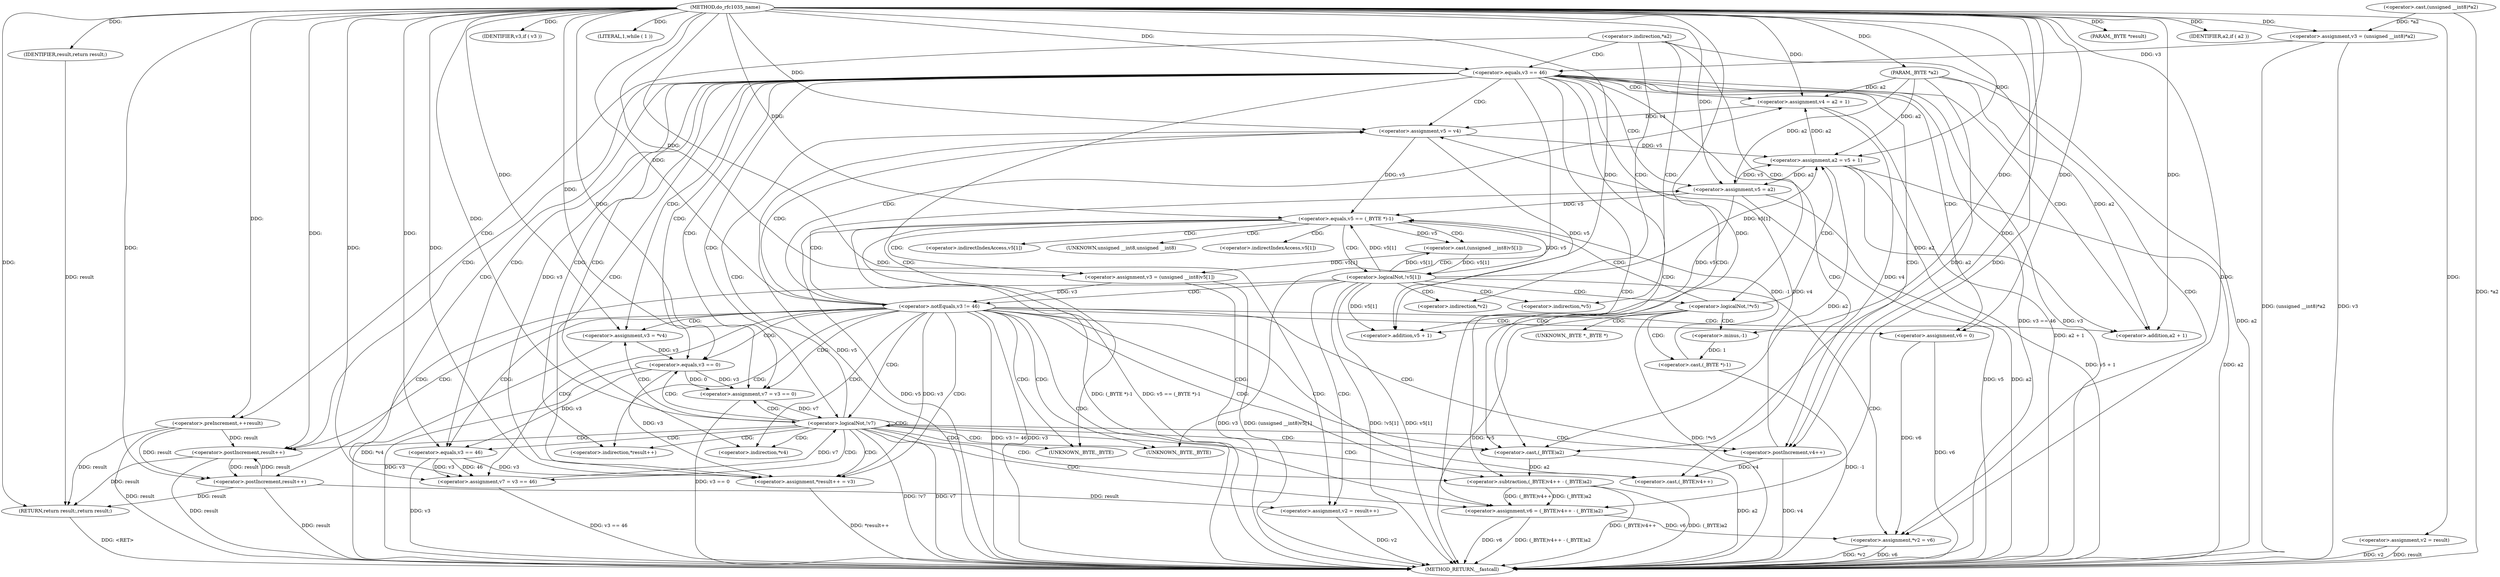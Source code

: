 digraph do_rfc1035_name {  
"1000107" [label = "(METHOD,do_rfc1035_name)" ]
"1000240" [label = "(METHOD_RETURN,__fastcall)" ]
"1000108" [label = "(PARAM,_BYTE *result)" ]
"1000109" [label = "(PARAM,_BYTE *a2)" ]
"1000117" [label = "(<operator>.assignment,v2 = result)" ]
"1000121" [label = "(IDENTIFIER,a2,if ( a2 ))" ]
"1000123" [label = "(<operator>.assignment,v3 = (unsigned __int8)*a2)" ]
"1000125" [label = "(<operator>.cast,(unsigned __int8)*a2)" ]
"1000133" [label = "(<operator>.preIncrement,++result)" ]
"1000136" [label = "(<operator>.equals,v3 == 46)" ]
"1000141" [label = "(<operator>.assignment,v4 = a2 + 1)" ]
"1000143" [label = "(<operator>.addition,a2 + 1)" ]
"1000148" [label = "(<operator>.assignment,*result++ = v3)" ]
"1000150" [label = "(<operator>.postIncrement,result++)" ]
"1000153" [label = "(<operator>.assignment,v5 = v4)" ]
"1000156" [label = "(<operator>.assignment,v3 = *v4)" ]
"1000160" [label = "(<operator>.assignment,v6 = (_BYTE)v4++ - (_BYTE)a2)" ]
"1000162" [label = "(<operator>.subtraction,(_BYTE)v4++ - (_BYTE)a2)" ]
"1000163" [label = "(<operator>.cast,(_BYTE)v4++)" ]
"1000165" [label = "(<operator>.postIncrement,v4++)" ]
"1000167" [label = "(<operator>.cast,(_BYTE)a2)" ]
"1000170" [label = "(<operator>.assignment,v7 = v3 == 0)" ]
"1000172" [label = "(<operator>.equals,v3 == 0)" ]
"1000176" [label = "(IDENTIFIER,v3,if ( v3 ))" ]
"1000177" [label = "(<operator>.assignment,v7 = v3 == 46)" ]
"1000179" [label = "(<operator>.equals,v3 == 46)" ]
"1000182" [label = "(<operator>.logicalNot,!v7)" ]
"1000185" [label = "(LITERAL,1,while ( 1 ))" ]
"1000187" [label = "(<operator>.assignment,*v2 = v6)" ]
"1000192" [label = "(<operator>.logicalNot,!*v5)" ]
"1000196" [label = "(<operator>.assignment,a2 = v5 + 1)" ]
"1000198" [label = "(<operator>.addition,v5 + 1)" ]
"1000202" [label = "(<operator>.equals,v5 == (_BYTE *)-1)" ]
"1000204" [label = "(<operator>.cast,(_BYTE *)-1)" ]
"1000206" [label = "(<operator>.minus,-1)" ]
"1000209" [label = "(<operator>.assignment,v3 = (unsigned __int8)v5[1])" ]
"1000211" [label = "(<operator>.cast,(unsigned __int8)v5[1])" ]
"1000217" [label = "(<operator>.logicalNot,!v5[1])" ]
"1000222" [label = "(<operator>.assignment,v2 = result++)" ]
"1000224" [label = "(<operator>.postIncrement,result++)" ]
"1000227" [label = "(<operator>.notEquals,v3 != 46)" ]
"1000232" [label = "(<operator>.assignment,v5 = a2)" ]
"1000235" [label = "(<operator>.assignment,v6 = 0)" ]
"1000238" [label = "(RETURN,return result;,return result;)" ]
"1000239" [label = "(IDENTIFIER,result,return result;)" ]
"1000130" [label = "(<operator>.indirection,*a2)" ]
"1000149" [label = "(<operator>.indirection,*result++)" ]
"1000158" [label = "(<operator>.indirection,*v4)" ]
"1000164" [label = "(UNKNOWN,_BYTE,_BYTE)" ]
"1000168" [label = "(UNKNOWN,_BYTE,_BYTE)" ]
"1000188" [label = "(<operator>.indirection,*v2)" ]
"1000193" [label = "(<operator>.indirection,*v5)" ]
"1000205" [label = "(UNKNOWN,_BYTE *,_BYTE *)" ]
"1000212" [label = "(UNKNOWN,unsigned __int8,unsigned __int8)" ]
"1000213" [label = "(<operator>.indirectIndexAccess,v5[1])" ]
"1000218" [label = "(<operator>.indirectIndexAccess,v5[1])" ]
  "1000238" -> "1000240"  [ label = "DDG: <RET>"] 
  "1000162" -> "1000240"  [ label = "DDG: (_BYTE)a2"] 
  "1000117" -> "1000240"  [ label = "DDG: v2"] 
  "1000232" -> "1000240"  [ label = "DDG: a2"] 
  "1000117" -> "1000240"  [ label = "DDG: result"] 
  "1000192" -> "1000240"  [ label = "DDG: *v5"] 
  "1000196" -> "1000240"  [ label = "DDG: v5 + 1"] 
  "1000136" -> "1000240"  [ label = "DDG: v3 == 46"] 
  "1000160" -> "1000240"  [ label = "DDG: v6"] 
  "1000217" -> "1000240"  [ label = "DDG: v5[1]"] 
  "1000141" -> "1000240"  [ label = "DDG: a2 + 1"] 
  "1000202" -> "1000240"  [ label = "DDG: v5"] 
  "1000125" -> "1000240"  [ label = "DDG: *a2"] 
  "1000162" -> "1000240"  [ label = "DDG: (_BYTE)v4++"] 
  "1000109" -> "1000240"  [ label = "DDG: a2"] 
  "1000222" -> "1000240"  [ label = "DDG: v2"] 
  "1000165" -> "1000240"  [ label = "DDG: v4"] 
  "1000123" -> "1000240"  [ label = "DDG: v3"] 
  "1000232" -> "1000240"  [ label = "DDG: v5"] 
  "1000217" -> "1000240"  [ label = "DDG: !v5[1]"] 
  "1000209" -> "1000240"  [ label = "DDG: (unsigned __int8)v5[1]"] 
  "1000136" -> "1000240"  [ label = "DDG: v3"] 
  "1000133" -> "1000240"  [ label = "DDG: result"] 
  "1000182" -> "1000240"  [ label = "DDG: v7"] 
  "1000227" -> "1000240"  [ label = "DDG: v3 != 46"] 
  "1000148" -> "1000240"  [ label = "DDG: *result++"] 
  "1000179" -> "1000240"  [ label = "DDG: v3"] 
  "1000182" -> "1000240"  [ label = "DDG: !v7"] 
  "1000202" -> "1000240"  [ label = "DDG: (_BYTE *)-1"] 
  "1000235" -> "1000240"  [ label = "DDG: v6"] 
  "1000156" -> "1000240"  [ label = "DDG: *v4"] 
  "1000187" -> "1000240"  [ label = "DDG: v6"] 
  "1000224" -> "1000240"  [ label = "DDG: result"] 
  "1000187" -> "1000240"  [ label = "DDG: *v2"] 
  "1000123" -> "1000240"  [ label = "DDG: (unsigned __int8)*a2"] 
  "1000192" -> "1000240"  [ label = "DDG: !*v5"] 
  "1000204" -> "1000240"  [ label = "DDG: -1"] 
  "1000227" -> "1000240"  [ label = "DDG: v3"] 
  "1000177" -> "1000240"  [ label = "DDG: v3 == 46"] 
  "1000167" -> "1000240"  [ label = "DDG: a2"] 
  "1000172" -> "1000240"  [ label = "DDG: v3"] 
  "1000209" -> "1000240"  [ label = "DDG: v3"] 
  "1000170" -> "1000240"  [ label = "DDG: v3 == 0"] 
  "1000202" -> "1000240"  [ label = "DDG: v5 == (_BYTE *)-1"] 
  "1000196" -> "1000240"  [ label = "DDG: a2"] 
  "1000153" -> "1000240"  [ label = "DDG: v5"] 
  "1000160" -> "1000240"  [ label = "DDG: (_BYTE)v4++ - (_BYTE)a2"] 
  "1000150" -> "1000240"  [ label = "DDG: result"] 
  "1000107" -> "1000108"  [ label = "DDG: "] 
  "1000107" -> "1000109"  [ label = "DDG: "] 
  "1000107" -> "1000117"  [ label = "DDG: "] 
  "1000107" -> "1000121"  [ label = "DDG: "] 
  "1000125" -> "1000123"  [ label = "DDG: *a2"] 
  "1000107" -> "1000123"  [ label = "DDG: "] 
  "1000107" -> "1000133"  [ label = "DDG: "] 
  "1000123" -> "1000136"  [ label = "DDG: v3"] 
  "1000107" -> "1000136"  [ label = "DDG: "] 
  "1000196" -> "1000141"  [ label = "DDG: a2"] 
  "1000109" -> "1000141"  [ label = "DDG: a2"] 
  "1000107" -> "1000141"  [ label = "DDG: "] 
  "1000196" -> "1000143"  [ label = "DDG: a2"] 
  "1000109" -> "1000143"  [ label = "DDG: a2"] 
  "1000107" -> "1000143"  [ label = "DDG: "] 
  "1000136" -> "1000148"  [ label = "DDG: v3"] 
  "1000179" -> "1000148"  [ label = "DDG: v3"] 
  "1000227" -> "1000148"  [ label = "DDG: v3"] 
  "1000172" -> "1000148"  [ label = "DDG: v3"] 
  "1000107" -> "1000148"  [ label = "DDG: "] 
  "1000133" -> "1000150"  [ label = "DDG: result"] 
  "1000224" -> "1000150"  [ label = "DDG: result"] 
  "1000107" -> "1000150"  [ label = "DDG: "] 
  "1000165" -> "1000153"  [ label = "DDG: v4"] 
  "1000141" -> "1000153"  [ label = "DDG: v4"] 
  "1000107" -> "1000153"  [ label = "DDG: "] 
  "1000107" -> "1000156"  [ label = "DDG: "] 
  "1000162" -> "1000160"  [ label = "DDG: (_BYTE)v4++"] 
  "1000162" -> "1000160"  [ label = "DDG: (_BYTE)a2"] 
  "1000107" -> "1000160"  [ label = "DDG: "] 
  "1000165" -> "1000163"  [ label = "DDG: v4"] 
  "1000107" -> "1000165"  [ label = "DDG: "] 
  "1000141" -> "1000165"  [ label = "DDG: v4"] 
  "1000167" -> "1000162"  [ label = "DDG: a2"] 
  "1000109" -> "1000167"  [ label = "DDG: a2"] 
  "1000107" -> "1000167"  [ label = "DDG: "] 
  "1000196" -> "1000167"  [ label = "DDG: a2"] 
  "1000172" -> "1000170"  [ label = "DDG: v3"] 
  "1000172" -> "1000170"  [ label = "DDG: 0"] 
  "1000107" -> "1000170"  [ label = "DDG: "] 
  "1000156" -> "1000172"  [ label = "DDG: v3"] 
  "1000107" -> "1000172"  [ label = "DDG: "] 
  "1000107" -> "1000176"  [ label = "DDG: "] 
  "1000179" -> "1000177"  [ label = "DDG: v3"] 
  "1000179" -> "1000177"  [ label = "DDG: 46"] 
  "1000107" -> "1000177"  [ label = "DDG: "] 
  "1000172" -> "1000179"  [ label = "DDG: v3"] 
  "1000107" -> "1000179"  [ label = "DDG: "] 
  "1000177" -> "1000182"  [ label = "DDG: v7"] 
  "1000170" -> "1000182"  [ label = "DDG: v7"] 
  "1000107" -> "1000182"  [ label = "DDG: "] 
  "1000107" -> "1000185"  [ label = "DDG: "] 
  "1000160" -> "1000187"  [ label = "DDG: v6"] 
  "1000235" -> "1000187"  [ label = "DDG: v6"] 
  "1000107" -> "1000187"  [ label = "DDG: "] 
  "1000217" -> "1000196"  [ label = "DDG: v5[1]"] 
  "1000232" -> "1000196"  [ label = "DDG: v5"] 
  "1000153" -> "1000196"  [ label = "DDG: v5"] 
  "1000107" -> "1000196"  [ label = "DDG: "] 
  "1000109" -> "1000196"  [ label = "DDG: a2"] 
  "1000217" -> "1000198"  [ label = "DDG: v5[1]"] 
  "1000232" -> "1000198"  [ label = "DDG: v5"] 
  "1000153" -> "1000198"  [ label = "DDG: v5"] 
  "1000107" -> "1000198"  [ label = "DDG: "] 
  "1000217" -> "1000202"  [ label = "DDG: v5[1]"] 
  "1000107" -> "1000202"  [ label = "DDG: "] 
  "1000232" -> "1000202"  [ label = "DDG: v5"] 
  "1000153" -> "1000202"  [ label = "DDG: v5"] 
  "1000204" -> "1000202"  [ label = "DDG: -1"] 
  "1000206" -> "1000204"  [ label = "DDG: 1"] 
  "1000107" -> "1000206"  [ label = "DDG: "] 
  "1000211" -> "1000209"  [ label = "DDG: v5[1]"] 
  "1000107" -> "1000209"  [ label = "DDG: "] 
  "1000217" -> "1000211"  [ label = "DDG: v5[1]"] 
  "1000202" -> "1000211"  [ label = "DDG: v5"] 
  "1000202" -> "1000217"  [ label = "DDG: v5"] 
  "1000211" -> "1000217"  [ label = "DDG: v5[1]"] 
  "1000107" -> "1000222"  [ label = "DDG: "] 
  "1000224" -> "1000222"  [ label = "DDG: result"] 
  "1000133" -> "1000224"  [ label = "DDG: result"] 
  "1000150" -> "1000224"  [ label = "DDG: result"] 
  "1000107" -> "1000224"  [ label = "DDG: "] 
  "1000209" -> "1000227"  [ label = "DDG: v3"] 
  "1000107" -> "1000227"  [ label = "DDG: "] 
  "1000196" -> "1000232"  [ label = "DDG: a2"] 
  "1000109" -> "1000232"  [ label = "DDG: a2"] 
  "1000107" -> "1000232"  [ label = "DDG: "] 
  "1000107" -> "1000235"  [ label = "DDG: "] 
  "1000239" -> "1000238"  [ label = "DDG: result"] 
  "1000133" -> "1000238"  [ label = "DDG: result"] 
  "1000224" -> "1000238"  [ label = "DDG: result"] 
  "1000150" -> "1000238"  [ label = "DDG: result"] 
  "1000107" -> "1000238"  [ label = "DDG: "] 
  "1000107" -> "1000239"  [ label = "DDG: "] 
  "1000130" -> "1000136"  [ label = "CDG: "] 
  "1000130" -> "1000133"  [ label = "CDG: "] 
  "1000130" -> "1000192"  [ label = "CDG: "] 
  "1000130" -> "1000188"  [ label = "CDG: "] 
  "1000130" -> "1000187"  [ label = "CDG: "] 
  "1000130" -> "1000193"  [ label = "CDG: "] 
  "1000136" -> "1000172"  [ label = "CDG: "] 
  "1000136" -> "1000170"  [ label = "CDG: "] 
  "1000136" -> "1000168"  [ label = "CDG: "] 
  "1000136" -> "1000167"  [ label = "CDG: "] 
  "1000136" -> "1000165"  [ label = "CDG: "] 
  "1000136" -> "1000164"  [ label = "CDG: "] 
  "1000136" -> "1000163"  [ label = "CDG: "] 
  "1000136" -> "1000162"  [ label = "CDG: "] 
  "1000136" -> "1000182"  [ label = "CDG: "] 
  "1000136" -> "1000235"  [ label = "CDG: "] 
  "1000136" -> "1000232"  [ label = "CDG: "] 
  "1000136" -> "1000143"  [ label = "CDG: "] 
  "1000136" -> "1000141"  [ label = "CDG: "] 
  "1000136" -> "1000160"  [ label = "CDG: "] 
  "1000136" -> "1000158"  [ label = "CDG: "] 
  "1000136" -> "1000156"  [ label = "CDG: "] 
  "1000136" -> "1000153"  [ label = "CDG: "] 
  "1000136" -> "1000150"  [ label = "CDG: "] 
  "1000136" -> "1000149"  [ label = "CDG: "] 
  "1000136" -> "1000148"  [ label = "CDG: "] 
  "1000136" -> "1000179"  [ label = "CDG: "] 
  "1000136" -> "1000177"  [ label = "CDG: "] 
  "1000182" -> "1000172"  [ label = "CDG: "] 
  "1000182" -> "1000170"  [ label = "CDG: "] 
  "1000182" -> "1000168"  [ label = "CDG: "] 
  "1000182" -> "1000167"  [ label = "CDG: "] 
  "1000182" -> "1000165"  [ label = "CDG: "] 
  "1000182" -> "1000164"  [ label = "CDG: "] 
  "1000182" -> "1000163"  [ label = "CDG: "] 
  "1000182" -> "1000162"  [ label = "CDG: "] 
  "1000182" -> "1000182"  [ label = "CDG: "] 
  "1000182" -> "1000160"  [ label = "CDG: "] 
  "1000182" -> "1000158"  [ label = "CDG: "] 
  "1000182" -> "1000156"  [ label = "CDG: "] 
  "1000182" -> "1000153"  [ label = "CDG: "] 
  "1000182" -> "1000150"  [ label = "CDG: "] 
  "1000182" -> "1000149"  [ label = "CDG: "] 
  "1000182" -> "1000148"  [ label = "CDG: "] 
  "1000182" -> "1000179"  [ label = "CDG: "] 
  "1000182" -> "1000177"  [ label = "CDG: "] 
  "1000192" -> "1000206"  [ label = "CDG: "] 
  "1000192" -> "1000205"  [ label = "CDG: "] 
  "1000192" -> "1000204"  [ label = "CDG: "] 
  "1000192" -> "1000202"  [ label = "CDG: "] 
  "1000192" -> "1000198"  [ label = "CDG: "] 
  "1000192" -> "1000196"  [ label = "CDG: "] 
  "1000202" -> "1000218"  [ label = "CDG: "] 
  "1000202" -> "1000217"  [ label = "CDG: "] 
  "1000202" -> "1000213"  [ label = "CDG: "] 
  "1000202" -> "1000212"  [ label = "CDG: "] 
  "1000202" -> "1000211"  [ label = "CDG: "] 
  "1000202" -> "1000209"  [ label = "CDG: "] 
  "1000217" -> "1000224"  [ label = "CDG: "] 
  "1000217" -> "1000222"  [ label = "CDG: "] 
  "1000217" -> "1000227"  [ label = "CDG: "] 
  "1000217" -> "1000192"  [ label = "CDG: "] 
  "1000217" -> "1000188"  [ label = "CDG: "] 
  "1000217" -> "1000187"  [ label = "CDG: "] 
  "1000217" -> "1000193"  [ label = "CDG: "] 
  "1000227" -> "1000172"  [ label = "CDG: "] 
  "1000227" -> "1000170"  [ label = "CDG: "] 
  "1000227" -> "1000168"  [ label = "CDG: "] 
  "1000227" -> "1000167"  [ label = "CDG: "] 
  "1000227" -> "1000165"  [ label = "CDG: "] 
  "1000227" -> "1000164"  [ label = "CDG: "] 
  "1000227" -> "1000163"  [ label = "CDG: "] 
  "1000227" -> "1000162"  [ label = "CDG: "] 
  "1000227" -> "1000182"  [ label = "CDG: "] 
  "1000227" -> "1000235"  [ label = "CDG: "] 
  "1000227" -> "1000232"  [ label = "CDG: "] 
  "1000227" -> "1000143"  [ label = "CDG: "] 
  "1000227" -> "1000141"  [ label = "CDG: "] 
  "1000227" -> "1000160"  [ label = "CDG: "] 
  "1000227" -> "1000158"  [ label = "CDG: "] 
  "1000227" -> "1000156"  [ label = "CDG: "] 
  "1000227" -> "1000153"  [ label = "CDG: "] 
  "1000227" -> "1000150"  [ label = "CDG: "] 
  "1000227" -> "1000149"  [ label = "CDG: "] 
  "1000227" -> "1000148"  [ label = "CDG: "] 
  "1000227" -> "1000179"  [ label = "CDG: "] 
  "1000227" -> "1000177"  [ label = "CDG: "] 
}
